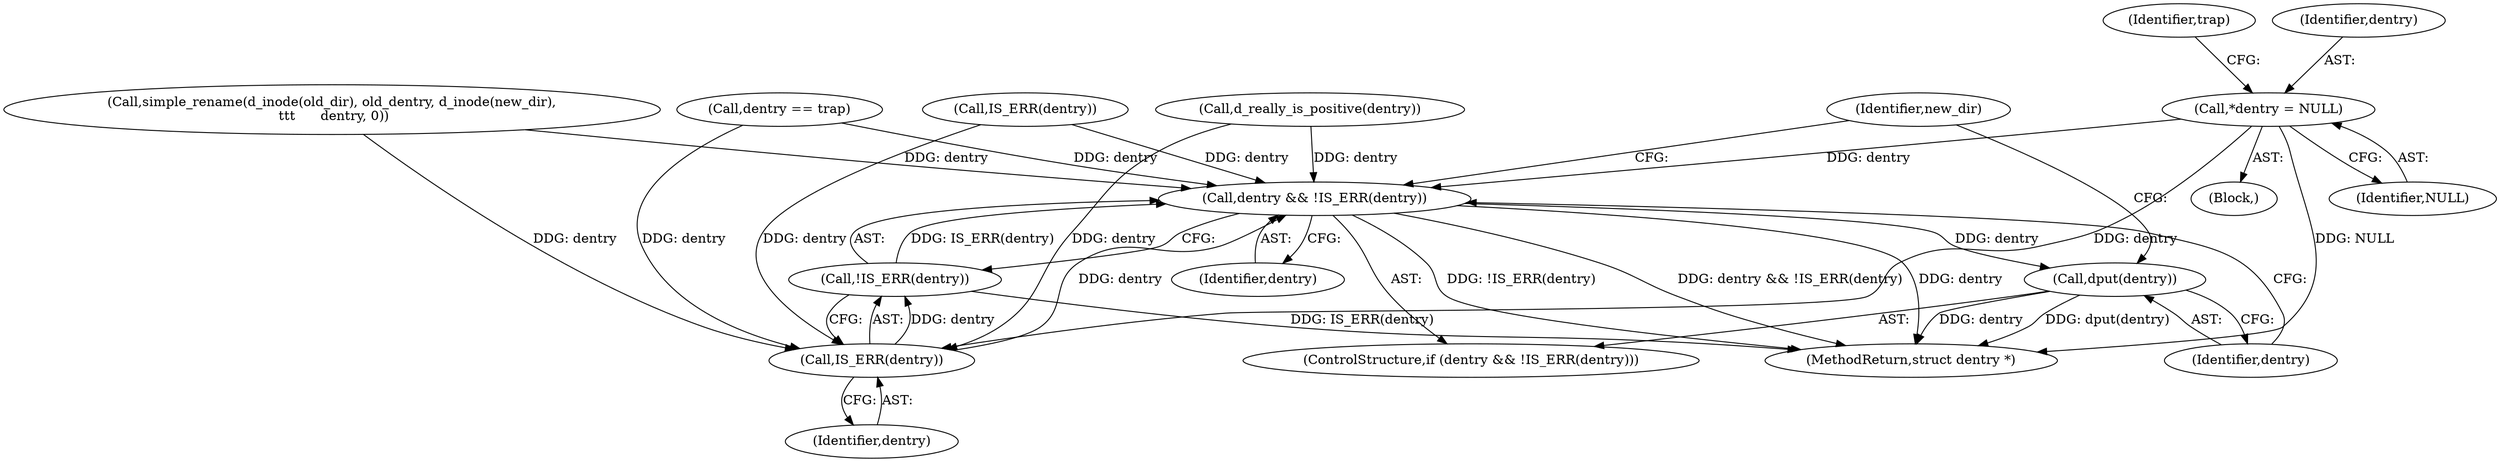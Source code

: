 digraph "0_linux_49d31c2f389acfe83417083e1208422b4091cd9e@pointer" {
"1000111" [label="(Call,*dentry = NULL)"];
"1000205" [label="(Call,dentry && !IS_ERR(dentry))"];
"1000210" [label="(Call,dput(dentry))"];
"1000208" [label="(Call,IS_ERR(dentry))"];
"1000207" [label="(Call,!IS_ERR(dentry))"];
"1000163" [label="(Call,simple_rename(d_inode(old_dir), old_dentry, d_inode(new_dir),\n \t\t\t      dentry, 0))"];
"1000113" [label="(Identifier,NULL)"];
"1000205" [label="(Call,dentry && !IS_ERR(dentry))"];
"1000204" [label="(ControlStructure,if (dentry && !IS_ERR(dentry)))"];
"1000207" [label="(Call,!IS_ERR(dentry))"];
"1000209" [label="(Identifier,dentry)"];
"1000117" [label="(Identifier,trap)"];
"1000154" [label="(Call,d_really_is_positive(dentry))"];
"1000213" [label="(Identifier,new_dir)"];
"1000208" [label="(Call,IS_ERR(dentry))"];
"1000112" [label="(Identifier,dentry)"];
"1000111" [label="(Call,*dentry = NULL)"];
"1000211" [label="(Identifier,dentry)"];
"1000217" [label="(MethodReturn,struct dentry *)"];
"1000151" [label="(Call,dentry == trap)"];
"1000206" [label="(Identifier,dentry)"];
"1000108" [label="(Block,)"];
"1000148" [label="(Call,IS_ERR(dentry))"];
"1000210" [label="(Call,dput(dentry))"];
"1000111" -> "1000108"  [label="AST: "];
"1000111" -> "1000113"  [label="CFG: "];
"1000112" -> "1000111"  [label="AST: "];
"1000113" -> "1000111"  [label="AST: "];
"1000117" -> "1000111"  [label="CFG: "];
"1000111" -> "1000217"  [label="DDG: NULL"];
"1000111" -> "1000205"  [label="DDG: dentry"];
"1000111" -> "1000208"  [label="DDG: dentry"];
"1000205" -> "1000204"  [label="AST: "];
"1000205" -> "1000206"  [label="CFG: "];
"1000205" -> "1000207"  [label="CFG: "];
"1000206" -> "1000205"  [label="AST: "];
"1000207" -> "1000205"  [label="AST: "];
"1000211" -> "1000205"  [label="CFG: "];
"1000213" -> "1000205"  [label="CFG: "];
"1000205" -> "1000217"  [label="DDG: dentry && !IS_ERR(dentry)"];
"1000205" -> "1000217"  [label="DDG: dentry"];
"1000205" -> "1000217"  [label="DDG: !IS_ERR(dentry)"];
"1000208" -> "1000205"  [label="DDG: dentry"];
"1000163" -> "1000205"  [label="DDG: dentry"];
"1000151" -> "1000205"  [label="DDG: dentry"];
"1000154" -> "1000205"  [label="DDG: dentry"];
"1000148" -> "1000205"  [label="DDG: dentry"];
"1000207" -> "1000205"  [label="DDG: IS_ERR(dentry)"];
"1000205" -> "1000210"  [label="DDG: dentry"];
"1000210" -> "1000204"  [label="AST: "];
"1000210" -> "1000211"  [label="CFG: "];
"1000211" -> "1000210"  [label="AST: "];
"1000213" -> "1000210"  [label="CFG: "];
"1000210" -> "1000217"  [label="DDG: dput(dentry)"];
"1000210" -> "1000217"  [label="DDG: dentry"];
"1000208" -> "1000207"  [label="AST: "];
"1000208" -> "1000209"  [label="CFG: "];
"1000209" -> "1000208"  [label="AST: "];
"1000207" -> "1000208"  [label="CFG: "];
"1000208" -> "1000207"  [label="DDG: dentry"];
"1000163" -> "1000208"  [label="DDG: dentry"];
"1000151" -> "1000208"  [label="DDG: dentry"];
"1000154" -> "1000208"  [label="DDG: dentry"];
"1000148" -> "1000208"  [label="DDG: dentry"];
"1000207" -> "1000217"  [label="DDG: IS_ERR(dentry)"];
}
